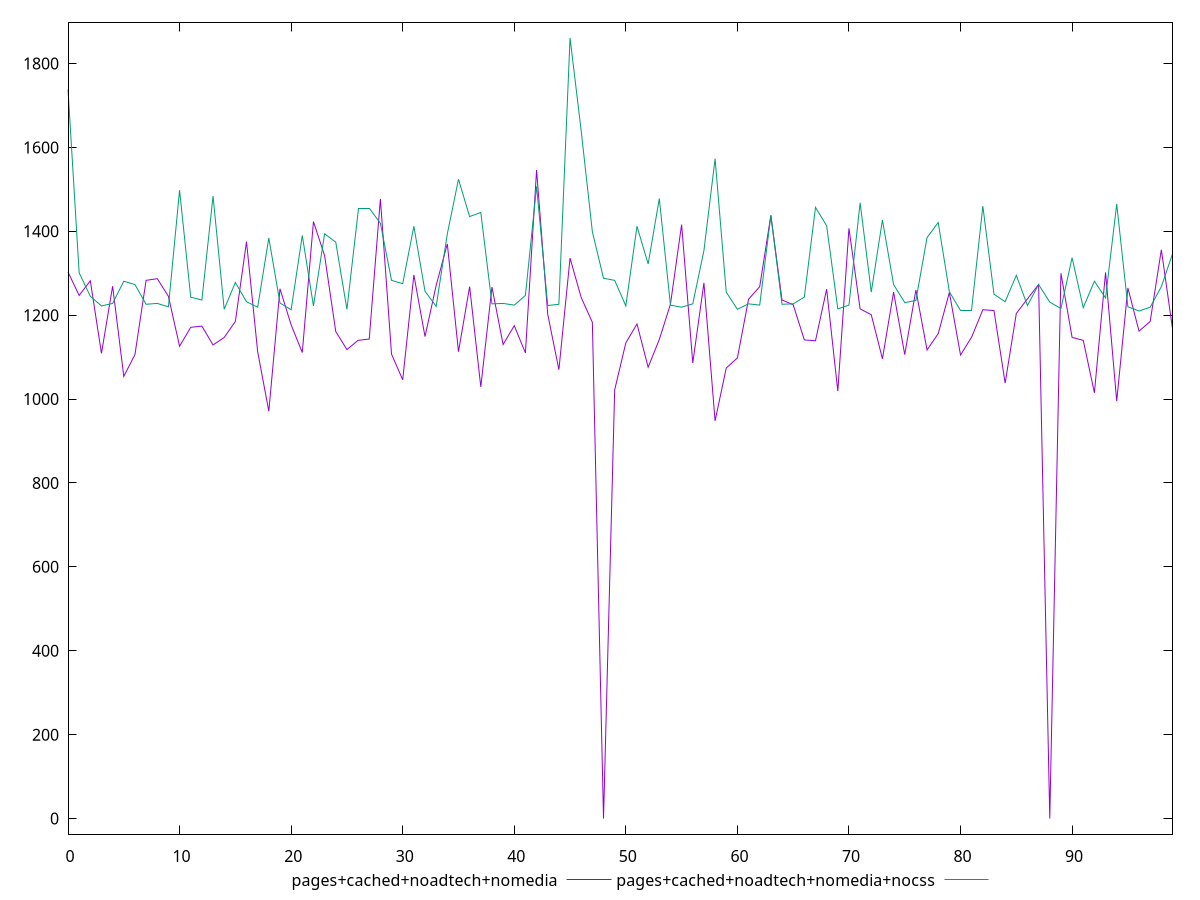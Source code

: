reset

$pagesCachedNoadtechNomedia <<EOF
0 1303
1 1247
2 1282
3 1109
4 1269
5 1054
6 1106
7 1283
8 1287
9 1245
10 1126
11 1171
12 1174
13 1129
14 1147
15 1185
16 1375
17 1113
18 971
19 1263
20 1177
21 1111
22 1423
23 1342
24 1161
25 1118
26 1140
27 1143
28 1477
29 1107
30 1046
31 1296
32 1149
33 1271
34 1370
35 1113
36 1268
37 1029
38 1267
39 1130
40 1175
41 1110
42 1546
43 1202
44 1070
45 1336
46 1242
47 1183
48 0
49 1022
50 1134
51 1179
52 1076
53 1142
54 1226
55 1416
56 1086
57 1277
58 948
59 1074
60 1098
61 1238
62 1268
63 1438
64 1236
65 1225
66 1141
67 1139
68 1262
69 1019
70 1407
71 1215
72 1201
73 1096
74 1255
75 1106
76 1260
77 1117
78 1156
79 1254
80 1105
81 1148
82 1213
83 1211
84 1038
85 1204
86 1239
87 1273
88 0
89 1300
90 1147
91 1140
92 1015
93 1302
94 995
95 1265
96 1162
97 1185
98 1356
99 1168
EOF

$pagesCachedNoadtechNomediaNocss <<EOF
0 1738
1 1301
2 1245
3 1222
4 1228
5 1281
6 1273
7 1226
8 1228
9 1220
10 1498
11 1243
12 1236
13 1484
14 1214
15 1278
16 1232
17 1219
18 1384
19 1229
20 1213
21 1390
22 1222
23 1394
24 1374
25 1214
26 1454
27 1454
28 1419
29 1283
30 1275
31 1412
32 1257
33 1221
34 1394
35 1524
36 1435
37 1445
38 1227
39 1228
40 1224
41 1247
42 1507
43 1223
44 1226
45 1861
46 1639
47 1399
48 1288
49 1283
50 1222
51 1412
52 1322
53 1478
54 1224
55 1219
56 1227
57 1354
58 1573
59 1255
60 1214
61 1227
62 1224
63 1438
64 1226
65 1227
66 1243
67 1457
68 1413
69 1215
70 1224
71 1468
72 1255
73 1427
74 1273
75 1230
76 1235
77 1385
78 1421
79 1256
80 1211
81 1211
82 1460
83 1250
84 1232
85 1295
86 1223
87 1273
88 1231
89 1216
90 1337
91 1218
92 1281
93 1241
94 1465
95 1220
96 1210
97 1219
98 1268
99 1346
EOF

set key outside below
set xrange [0:99]
set yrange [-37.22:1898.22]
set trange [-37.22:1898.22]
set terminal svg size 640, 520 enhanced background rgb 'white'
set output "report_00015_2021-02-09T16-11-33.973Z/uses-rel-preload/comparison/line/3_vs_4.svg"

plot $pagesCachedNoadtechNomedia title "pages+cached+noadtech+nomedia" with line, \
     $pagesCachedNoadtechNomediaNocss title "pages+cached+noadtech+nomedia+nocss" with line

reset
